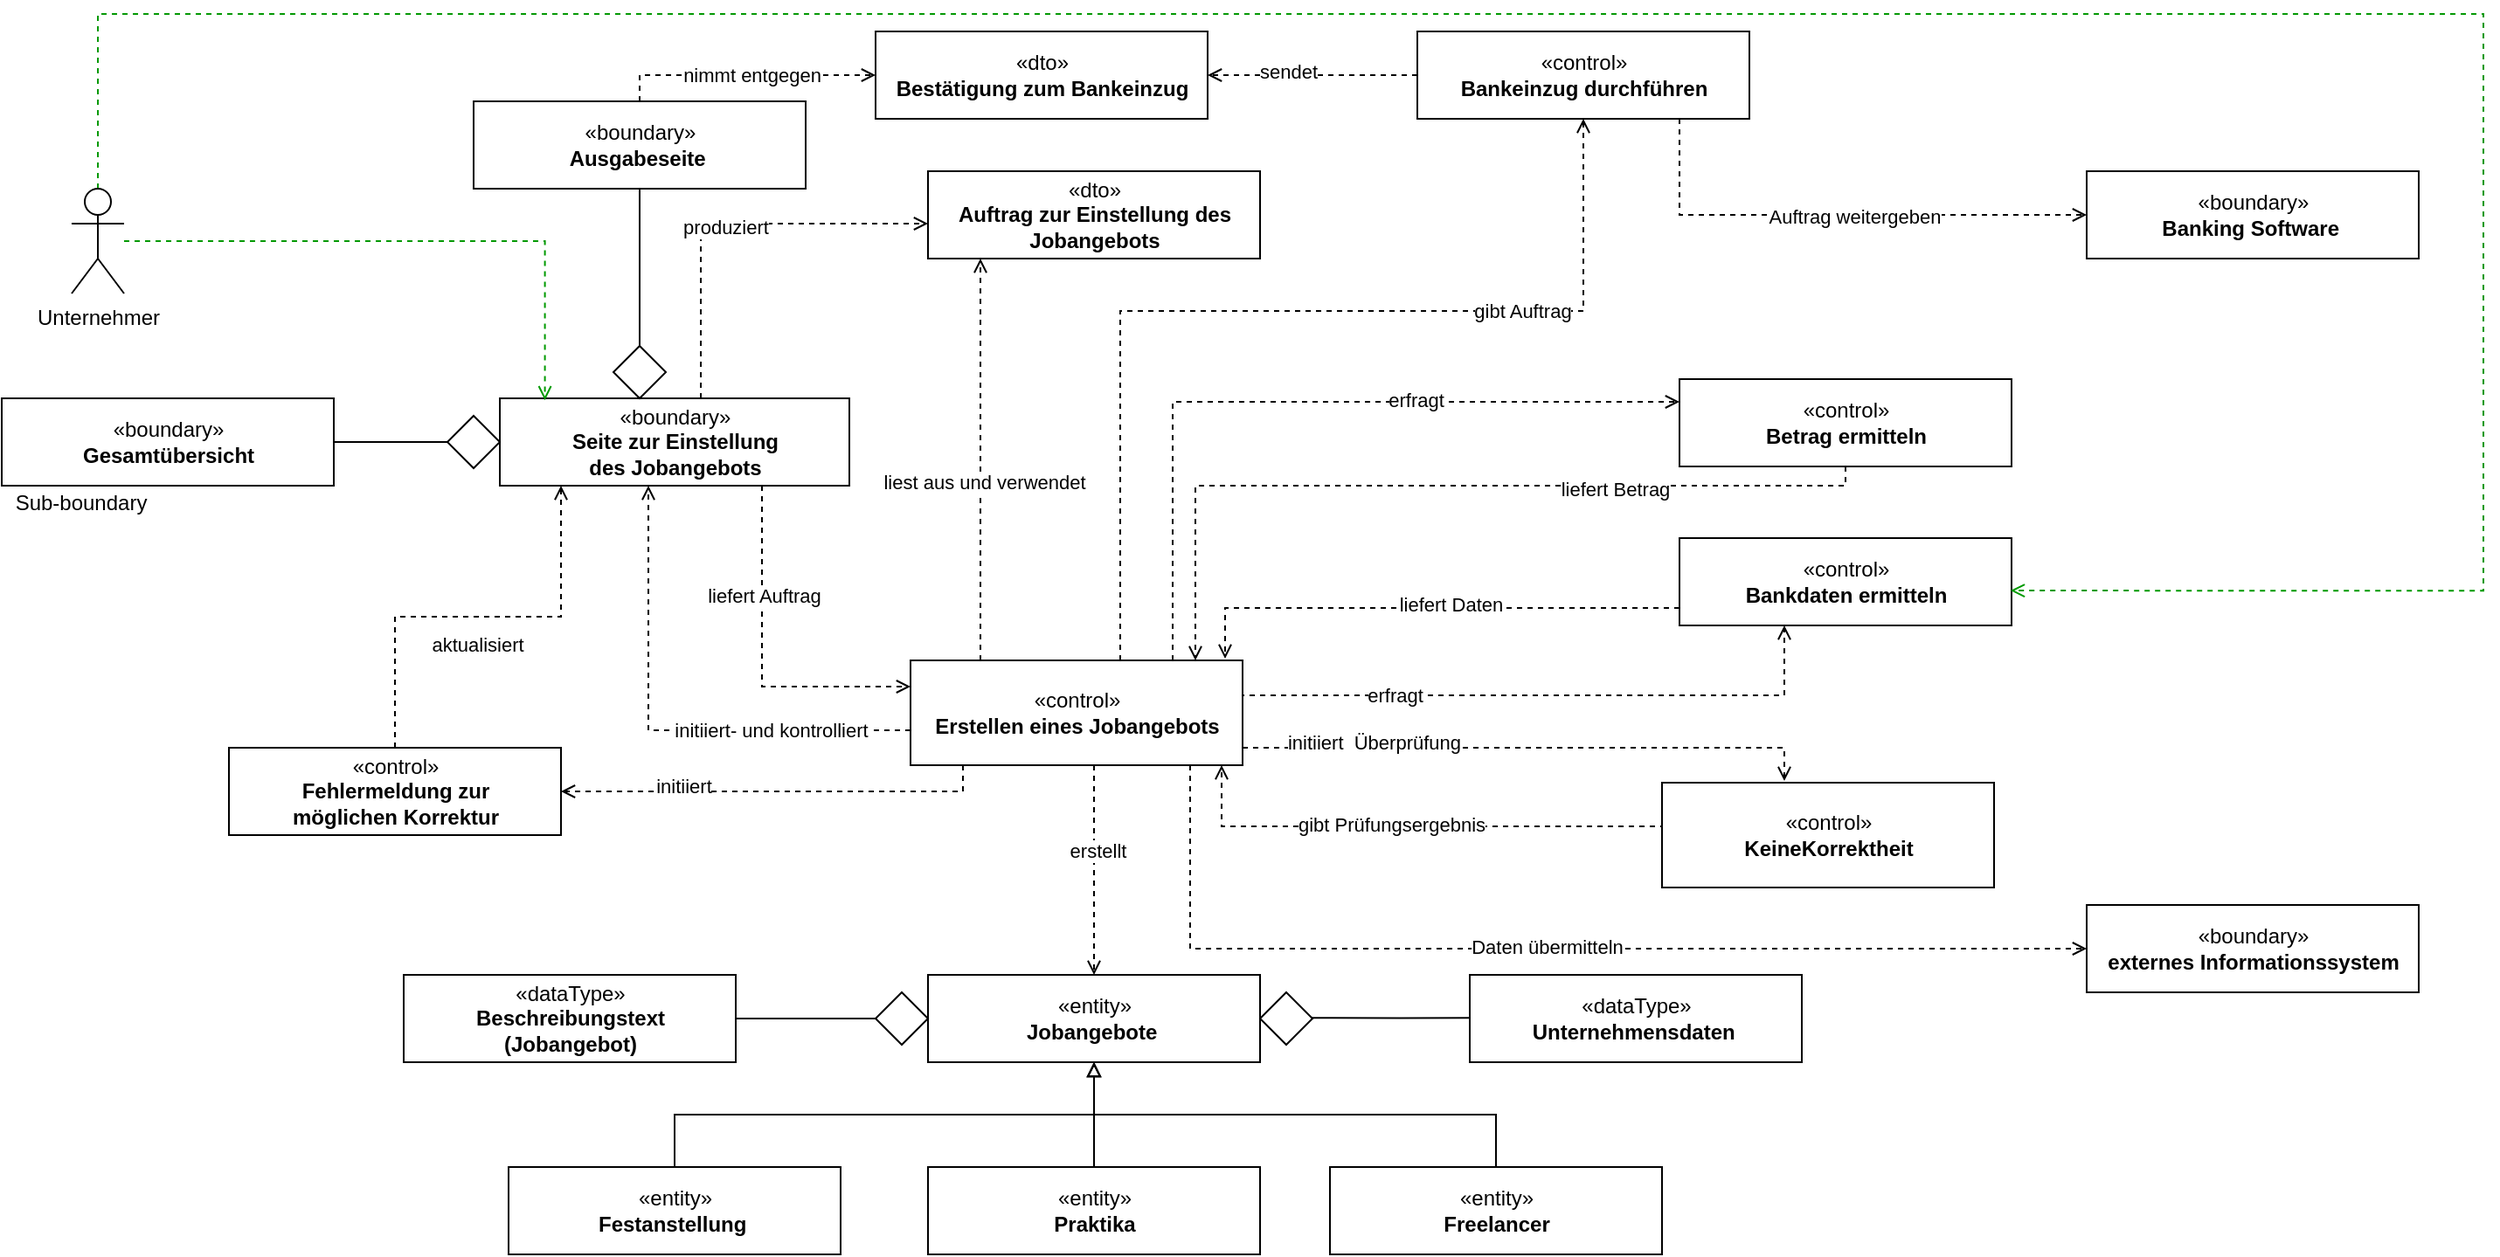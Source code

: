 <mxfile version="15.8.7" type="device"><diagram id="C5RBs43oDa-KdzZeNtuy" name="Page-1"><mxGraphModel dx="1106" dy="997" grid="1" gridSize="10" guides="1" tooltips="1" connect="1" arrows="1" fold="1" page="1" pageScale="1" pageWidth="827" pageHeight="1169" math="0" shadow="0"><root><mxCell id="WIyWlLk6GJQsqaUBKTNV-0"/><mxCell id="WIyWlLk6GJQsqaUBKTNV-1" parent="WIyWlLk6GJQsqaUBKTNV-0"/><mxCell id="qQRsHrfb0WS3mB4b4VKk-8" style="edgeStyle=orthogonalEdgeStyle;rounded=0;orthogonalLoop=1;jettySize=auto;html=1;dashed=1;endArrow=open;endFill=0;" parent="WIyWlLk6GJQsqaUBKTNV-1" source="EDtQuZKNVH_aeDKT9_uf-3" target="EDtQuZKNVH_aeDKT9_uf-21" edge="1"><mxGeometry relative="1" as="geometry"><mxPoint x="465" y="390" as="targetPoint"/><Array as="points"><mxPoint x="440" y="320"/></Array></mxGeometry></mxCell><mxCell id="qQRsHrfb0WS3mB4b4VKk-9" value="produziert" style="edgeLabel;html=1;align=center;verticalAlign=middle;resizable=0;points=[];" parent="qQRsHrfb0WS3mB4b4VKk-8" vertex="1" connectable="0"><mxGeometry x="-0.011" y="-2" relative="1" as="geometry"><mxPoint as="offset"/></mxGeometry></mxCell><mxCell id="qQRsHrfb0WS3mB4b4VKk-10" style="edgeStyle=orthogonalEdgeStyle;rounded=0;orthogonalLoop=1;jettySize=auto;html=1;entryX=0;entryY=0.25;entryDx=0;entryDy=0;dashed=1;endArrow=open;endFill=0;exitX=0.75;exitY=1;exitDx=0;exitDy=0;" parent="WIyWlLk6GJQsqaUBKTNV-1" source="EDtQuZKNVH_aeDKT9_uf-3" target="EDtQuZKNVH_aeDKT9_uf-13" edge="1"><mxGeometry relative="1" as="geometry"/></mxCell><mxCell id="qQRsHrfb0WS3mB4b4VKk-11" value="liefert Auftrag" style="edgeLabel;html=1;align=center;verticalAlign=middle;resizable=0;points=[];" parent="qQRsHrfb0WS3mB4b4VKk-10" vertex="1" connectable="0"><mxGeometry x="-0.368" y="1" relative="1" as="geometry"><mxPoint as="offset"/></mxGeometry></mxCell><mxCell id="EDtQuZKNVH_aeDKT9_uf-3" value="«boundary»&lt;br&gt;&lt;b&gt;Seite zur Einstellung &lt;br&gt;des Jobangebots&lt;/b&gt;" style="html=1;" parent="WIyWlLk6GJQsqaUBKTNV-1" vertex="1"><mxGeometry x="325" y="420" width="200" height="50" as="geometry"/></mxCell><mxCell id="qQRsHrfb0WS3mB4b4VKk-19" style="edgeStyle=orthogonalEdgeStyle;rounded=0;orthogonalLoop=1;jettySize=auto;html=1;endArrow=none;endFill=0;" parent="WIyWlLk6GJQsqaUBKTNV-1" source="EDtQuZKNVH_aeDKT9_uf-4" target="qQRsHrfb0WS3mB4b4VKk-18" edge="1"><mxGeometry relative="1" as="geometry"><mxPoint x="290" y="445" as="targetPoint"/></mxGeometry></mxCell><mxCell id="EDtQuZKNVH_aeDKT9_uf-4" value="«boundary»&lt;br&gt;&lt;b&gt;Gesamtübersicht&lt;/b&gt;" style="html=1;" parent="WIyWlLk6GJQsqaUBKTNV-1" vertex="1"><mxGeometry x="40" y="420" width="190" height="50" as="geometry"/></mxCell><mxCell id="EDtQuZKNVH_aeDKT9_uf-5" value="«boundary»&lt;br&gt;&lt;b&gt;externes Informationssystem&lt;/b&gt;" style="html=1;" parent="WIyWlLk6GJQsqaUBKTNV-1" vertex="1"><mxGeometry x="1233" y="710" width="190" height="50" as="geometry"/></mxCell><mxCell id="EDtQuZKNVH_aeDKT9_uf-6" value="«boundary»&lt;br&gt;&lt;b&gt;Banking Software&amp;nbsp;&lt;/b&gt;" style="html=1;" parent="WIyWlLk6GJQsqaUBKTNV-1" vertex="1"><mxGeometry x="1233" y="290" width="190" height="50" as="geometry"/></mxCell><mxCell id="qQRsHrfb0WS3mB4b4VKk-52" style="edgeStyle=orthogonalEdgeStyle;rounded=0;orthogonalLoop=1;jettySize=auto;html=1;endArrow=none;endFill=0;entryX=0.5;entryY=0;entryDx=0;entryDy=0;" parent="WIyWlLk6GJQsqaUBKTNV-1" source="EDtQuZKNVH_aeDKT9_uf-7" target="qQRsHrfb0WS3mB4b4VKk-54" edge="1"><mxGeometry relative="1" as="geometry"><mxPoint x="405" y="380" as="targetPoint"/></mxGeometry></mxCell><mxCell id="qQRsHrfb0WS3mB4b4VKk-58" style="edgeStyle=orthogonalEdgeStyle;rounded=0;orthogonalLoop=1;jettySize=auto;html=1;entryX=0;entryY=0.5;entryDx=0;entryDy=0;dashed=1;endArrow=open;endFill=0;exitX=0.5;exitY=0;exitDx=0;exitDy=0;" parent="WIyWlLk6GJQsqaUBKTNV-1" source="EDtQuZKNVH_aeDKT9_uf-7" target="EDtQuZKNVH_aeDKT9_uf-23" edge="1"><mxGeometry relative="1" as="geometry"><Array as="points"><mxPoint x="405" y="235"/></Array></mxGeometry></mxCell><mxCell id="qQRsHrfb0WS3mB4b4VKk-59" value="nimmt entgegen" style="edgeLabel;html=1;align=center;verticalAlign=middle;resizable=0;points=[];" parent="qQRsHrfb0WS3mB4b4VKk-58" vertex="1" connectable="0"><mxGeometry x="0.052" relative="1" as="geometry"><mxPoint as="offset"/></mxGeometry></mxCell><mxCell id="EDtQuZKNVH_aeDKT9_uf-7" value="«boundary»&lt;br&gt;&lt;b&gt;Ausgabeseite&amp;nbsp;&lt;/b&gt;" style="html=1;" parent="WIyWlLk6GJQsqaUBKTNV-1" vertex="1"><mxGeometry x="310" y="250" width="190" height="50" as="geometry"/></mxCell><mxCell id="qQRsHrfb0WS3mB4b4VKk-1" style="edgeStyle=orthogonalEdgeStyle;rounded=0;orthogonalLoop=1;jettySize=auto;html=1;endArrow=block;endFill=0;" parent="WIyWlLk6GJQsqaUBKTNV-1" source="EDtQuZKNVH_aeDKT9_uf-8" target="EDtQuZKNVH_aeDKT9_uf-10" edge="1"><mxGeometry relative="1" as="geometry"><mxPoint x="665" y="830" as="targetPoint"/><Array as="points"><mxPoint x="665" y="840"/><mxPoint x="665" y="840"/></Array></mxGeometry></mxCell><mxCell id="EDtQuZKNVH_aeDKT9_uf-8" value="«entity»&lt;br&gt;&lt;b&gt;Praktika&lt;/b&gt;" style="html=1;" parent="WIyWlLk6GJQsqaUBKTNV-1" vertex="1"><mxGeometry x="570" y="860" width="190" height="50" as="geometry"/></mxCell><mxCell id="qQRsHrfb0WS3mB4b4VKk-2" style="edgeStyle=orthogonalEdgeStyle;rounded=0;orthogonalLoop=1;jettySize=auto;html=1;endArrow=block;endFill=0;entryX=0.5;entryY=1;entryDx=0;entryDy=0;" parent="WIyWlLk6GJQsqaUBKTNV-1" source="EDtQuZKNVH_aeDKT9_uf-9" target="EDtQuZKNVH_aeDKT9_uf-10" edge="1"><mxGeometry relative="1" as="geometry"><mxPoint x="670" y="800" as="targetPoint"/><Array as="points"><mxPoint x="895" y="830"/><mxPoint x="665" y="830"/></Array></mxGeometry></mxCell><mxCell id="EDtQuZKNVH_aeDKT9_uf-9" value="«entity»&lt;br&gt;&lt;b&gt;Freelancer&lt;/b&gt;" style="html=1;" parent="WIyWlLk6GJQsqaUBKTNV-1" vertex="1"><mxGeometry x="800" y="860" width="190" height="50" as="geometry"/></mxCell><mxCell id="EDtQuZKNVH_aeDKT9_uf-10" value="«entity»&lt;br&gt;&lt;b&gt;Jobangebote&amp;nbsp;&lt;/b&gt;" style="html=1;" parent="WIyWlLk6GJQsqaUBKTNV-1" vertex="1"><mxGeometry x="570" y="750" width="190" height="50" as="geometry"/></mxCell><mxCell id="qQRsHrfb0WS3mB4b4VKk-0" style="edgeStyle=orthogonalEdgeStyle;rounded=0;orthogonalLoop=1;jettySize=auto;html=1;endArrow=block;endFill=0;entryX=0.5;entryY=1;entryDx=0;entryDy=0;" parent="WIyWlLk6GJQsqaUBKTNV-1" source="EDtQuZKNVH_aeDKT9_uf-11" target="EDtQuZKNVH_aeDKT9_uf-10" edge="1"><mxGeometry relative="1" as="geometry"><Array as="points"><mxPoint x="425" y="830"/><mxPoint x="665" y="830"/></Array></mxGeometry></mxCell><mxCell id="EDtQuZKNVH_aeDKT9_uf-11" value="«entity»&lt;br&gt;&lt;b&gt;Festanstellung&amp;nbsp;&lt;/b&gt;" style="html=1;" parent="WIyWlLk6GJQsqaUBKTNV-1" vertex="1"><mxGeometry x="330" y="860" width="190" height="50" as="geometry"/></mxCell><mxCell id="EDtQuZKNVH_aeDKT9_uf-12" value="«dataType»&lt;br&gt;&lt;b&gt;Unternehmensdaten&amp;nbsp;&lt;/b&gt;" style="html=1;" parent="WIyWlLk6GJQsqaUBKTNV-1" vertex="1"><mxGeometry x="880" y="750" width="190" height="50" as="geometry"/></mxCell><mxCell id="qQRsHrfb0WS3mB4b4VKk-3" style="edgeStyle=orthogonalEdgeStyle;rounded=0;orthogonalLoop=1;jettySize=auto;html=1;endArrow=open;endFill=0;dashed=1;" parent="WIyWlLk6GJQsqaUBKTNV-1" source="EDtQuZKNVH_aeDKT9_uf-13" target="EDtQuZKNVH_aeDKT9_uf-10" edge="1"><mxGeometry relative="1" as="geometry"><Array as="points"><mxPoint x="665" y="650"/><mxPoint x="665" y="650"/></Array></mxGeometry></mxCell><mxCell id="qQRsHrfb0WS3mB4b4VKk-20" value="erstellt" style="edgeLabel;html=1;align=center;verticalAlign=middle;resizable=0;points=[];" parent="qQRsHrfb0WS3mB4b4VKk-3" vertex="1" connectable="0"><mxGeometry x="-0.18" y="2" relative="1" as="geometry"><mxPoint as="offset"/></mxGeometry></mxCell><mxCell id="qQRsHrfb0WS3mB4b4VKk-4" style="edgeStyle=orthogonalEdgeStyle;rounded=0;orthogonalLoop=1;jettySize=auto;html=1;dashed=1;endArrow=open;endFill=0;" parent="WIyWlLk6GJQsqaUBKTNV-1" source="EDtQuZKNVH_aeDKT9_uf-13" target="EDtQuZKNVH_aeDKT9_uf-21" edge="1"><mxGeometry relative="1" as="geometry"><mxPoint x="1030" y="550" as="targetPoint"/><Array as="points"><mxPoint x="600" y="390"/><mxPoint x="600" y="390"/></Array></mxGeometry></mxCell><mxCell id="qQRsHrfb0WS3mB4b4VKk-5" value="liest aus und verwendet" style="edgeLabel;html=1;align=center;verticalAlign=middle;resizable=0;points=[];" parent="qQRsHrfb0WS3mB4b4VKk-4" vertex="1" connectable="0"><mxGeometry x="-0.109" y="-2" relative="1" as="geometry"><mxPoint as="offset"/></mxGeometry></mxCell><mxCell id="qQRsHrfb0WS3mB4b4VKk-6" style="edgeStyle=orthogonalEdgeStyle;rounded=0;orthogonalLoop=1;jettySize=auto;html=1;dashed=1;endArrow=open;endFill=0;" parent="WIyWlLk6GJQsqaUBKTNV-1" source="EDtQuZKNVH_aeDKT9_uf-13" target="EDtQuZKNVH_aeDKT9_uf-3" edge="1"><mxGeometry relative="1" as="geometry"><mxPoint x="420" y="470" as="targetPoint"/><Array as="points"><mxPoint x="410" y="610"/></Array></mxGeometry></mxCell><mxCell id="qQRsHrfb0WS3mB4b4VKk-7" value="initiiert- und kontrolliert" style="edgeLabel;html=1;align=center;verticalAlign=middle;resizable=0;points=[];" parent="qQRsHrfb0WS3mB4b4VKk-6" vertex="1" connectable="0"><mxGeometry x="0.318" y="2" relative="1" as="geometry"><mxPoint x="72" y="41" as="offset"/></mxGeometry></mxCell><mxCell id="qQRsHrfb0WS3mB4b4VKk-32" style="edgeStyle=orthogonalEdgeStyle;rounded=0;orthogonalLoop=1;jettySize=auto;html=1;entryX=0;entryY=0.5;entryDx=0;entryDy=0;dashed=1;endArrow=open;endFill=0;" parent="WIyWlLk6GJQsqaUBKTNV-1" source="EDtQuZKNVH_aeDKT9_uf-13" target="EDtQuZKNVH_aeDKT9_uf-5" edge="1"><mxGeometry relative="1" as="geometry"><Array as="points"><mxPoint x="720" y="735"/></Array></mxGeometry></mxCell><mxCell id="qQRsHrfb0WS3mB4b4VKk-33" value="Daten übermitteln" style="edgeLabel;html=1;align=center;verticalAlign=middle;resizable=0;points=[];" parent="qQRsHrfb0WS3mB4b4VKk-32" vertex="1" connectable="0"><mxGeometry x="-0.002" y="1" relative="1" as="geometry"><mxPoint as="offset"/></mxGeometry></mxCell><mxCell id="qQRsHrfb0WS3mB4b4VKk-34" style="edgeStyle=orthogonalEdgeStyle;rounded=0;orthogonalLoop=1;jettySize=auto;html=1;entryX=1;entryY=0.5;entryDx=0;entryDy=0;dashed=1;endArrow=open;endFill=0;" parent="WIyWlLk6GJQsqaUBKTNV-1" source="EDtQuZKNVH_aeDKT9_uf-13" target="EDtQuZKNVH_aeDKT9_uf-18" edge="1"><mxGeometry relative="1" as="geometry"><Array as="points"><mxPoint x="590" y="645"/></Array></mxGeometry></mxCell><mxCell id="qQRsHrfb0WS3mB4b4VKk-35" value="initiiert" style="edgeLabel;html=1;align=center;verticalAlign=middle;resizable=0;points=[];" parent="qQRsHrfb0WS3mB4b4VKk-34" vertex="1" connectable="0"><mxGeometry x="0.428" y="-3" relative="1" as="geometry"><mxPoint as="offset"/></mxGeometry></mxCell><mxCell id="qQRsHrfb0WS3mB4b4VKk-41" style="edgeStyle=orthogonalEdgeStyle;rounded=0;orthogonalLoop=1;jettySize=auto;html=1;exitX=1;exitY=0;exitDx=0;exitDy=0;dashed=1;endArrow=open;endFill=0;" parent="WIyWlLk6GJQsqaUBKTNV-1" source="EDtQuZKNVH_aeDKT9_uf-13" target="EDtQuZKNVH_aeDKT9_uf-14" edge="1"><mxGeometry relative="1" as="geometry"><Array as="points"><mxPoint x="750" y="590"/><mxPoint x="1060" y="590"/></Array></mxGeometry></mxCell><mxCell id="qQRsHrfb0WS3mB4b4VKk-42" value="erfragt" style="edgeLabel;html=1;align=center;verticalAlign=middle;resizable=0;points=[];" parent="qQRsHrfb0WS3mB4b4VKk-41" vertex="1" connectable="0"><mxGeometry x="-0.218" y="-2" relative="1" as="geometry"><mxPoint x="-38" y="-2" as="offset"/></mxGeometry></mxCell><mxCell id="qQRsHrfb0WS3mB4b4VKk-45" style="edgeStyle=orthogonalEdgeStyle;rounded=0;orthogonalLoop=1;jettySize=auto;html=1;entryX=0;entryY=0.25;entryDx=0;entryDy=0;dashed=1;endArrow=open;endFill=0;" parent="WIyWlLk6GJQsqaUBKTNV-1" source="EDtQuZKNVH_aeDKT9_uf-13" target="qQRsHrfb0WS3mB4b4VKk-43" edge="1"><mxGeometry relative="1" as="geometry"><Array as="points"><mxPoint x="710" y="422"/><mxPoint x="1000" y="422"/></Array></mxGeometry></mxCell><mxCell id="qQRsHrfb0WS3mB4b4VKk-47" value="erfragt" style="edgeLabel;html=1;align=center;verticalAlign=middle;resizable=0;points=[];" parent="qQRsHrfb0WS3mB4b4VKk-45" vertex="1" connectable="0"><mxGeometry x="0.31" y="1" relative="1" as="geometry"><mxPoint as="offset"/></mxGeometry></mxCell><mxCell id="qQRsHrfb0WS3mB4b4VKk-50" style="edgeStyle=orthogonalEdgeStyle;rounded=0;orthogonalLoop=1;jettySize=auto;html=1;endArrow=open;endFill=0;dashed=1;entryX=0.5;entryY=1;entryDx=0;entryDy=0;" parent="WIyWlLk6GJQsqaUBKTNV-1" source="EDtQuZKNVH_aeDKT9_uf-13" target="EDtQuZKNVH_aeDKT9_uf-16" edge="1"><mxGeometry relative="1" as="geometry"><mxPoint x="800" y="370" as="targetPoint"/><Array as="points"><mxPoint x="680" y="370"/><mxPoint x="945" y="370"/></Array></mxGeometry></mxCell><mxCell id="qQRsHrfb0WS3mB4b4VKk-51" value="gibt Auftrag" style="edgeLabel;html=1;align=center;verticalAlign=middle;resizable=0;points=[];" parent="qQRsHrfb0WS3mB4b4VKk-50" vertex="1" connectable="0"><mxGeometry x="0.618" y="2" relative="1" as="geometry"><mxPoint x="-33" as="offset"/></mxGeometry></mxCell><mxCell id="EDtQuZKNVH_aeDKT9_uf-13" value="«control»&lt;br&gt;&lt;b&gt;Erstellen eines Jobangebots&lt;/b&gt;" style="html=1;" parent="WIyWlLk6GJQsqaUBKTNV-1" vertex="1"><mxGeometry x="560" y="570" width="190" height="60" as="geometry"/></mxCell><mxCell id="qQRsHrfb0WS3mB4b4VKk-39" style="edgeStyle=orthogonalEdgeStyle;rounded=0;orthogonalLoop=1;jettySize=auto;html=1;dashed=1;endArrow=open;endFill=0;" parent="WIyWlLk6GJQsqaUBKTNV-1" source="EDtQuZKNVH_aeDKT9_uf-14" edge="1"><mxGeometry relative="1" as="geometry"><mxPoint x="740" y="569" as="targetPoint"/><Array as="points"><mxPoint x="740" y="540"/></Array></mxGeometry></mxCell><mxCell id="qQRsHrfb0WS3mB4b4VKk-40" value="liefert Daten" style="edgeLabel;html=1;align=center;verticalAlign=middle;resizable=0;points=[];" parent="qQRsHrfb0WS3mB4b4VKk-39" vertex="1" connectable="0"><mxGeometry x="-0.093" y="-2" relative="1" as="geometry"><mxPoint as="offset"/></mxGeometry></mxCell><mxCell id="EDtQuZKNVH_aeDKT9_uf-14" value="«control»&lt;br&gt;&lt;b&gt;Bankdaten ermitteln&lt;/b&gt;" style="html=1;" parent="WIyWlLk6GJQsqaUBKTNV-1" vertex="1"><mxGeometry x="1000" y="500" width="190" height="50" as="geometry"/></mxCell><mxCell id="qQRsHrfb0WS3mB4b4VKk-56" style="edgeStyle=orthogonalEdgeStyle;rounded=0;orthogonalLoop=1;jettySize=auto;html=1;entryX=1;entryY=0.5;entryDx=0;entryDy=0;endArrow=open;endFill=0;dashed=1;" parent="WIyWlLk6GJQsqaUBKTNV-1" source="EDtQuZKNVH_aeDKT9_uf-16" target="EDtQuZKNVH_aeDKT9_uf-23" edge="1"><mxGeometry relative="1" as="geometry"><Array as="points"><mxPoint x="945" y="235"/></Array></mxGeometry></mxCell><mxCell id="qQRsHrfb0WS3mB4b4VKk-60" value="sendet" style="edgeLabel;html=1;align=center;verticalAlign=middle;resizable=0;points=[];" parent="qQRsHrfb0WS3mB4b4VKk-56" vertex="1" connectable="0"><mxGeometry x="0.245" y="-2" relative="1" as="geometry"><mxPoint as="offset"/></mxGeometry></mxCell><mxCell id="qQRsHrfb0WS3mB4b4VKk-65" style="edgeStyle=orthogonalEdgeStyle;rounded=0;orthogonalLoop=1;jettySize=auto;html=1;entryX=0;entryY=0.5;entryDx=0;entryDy=0;endArrow=open;endFill=0;dashed=1;" parent="WIyWlLk6GJQsqaUBKTNV-1" source="EDtQuZKNVH_aeDKT9_uf-16" target="EDtQuZKNVH_aeDKT9_uf-6" edge="1"><mxGeometry relative="1" as="geometry"><Array as="points"><mxPoint x="1000" y="315"/></Array></mxGeometry></mxCell><mxCell id="qQRsHrfb0WS3mB4b4VKk-66" value="Auftrag weitergeben" style="edgeLabel;html=1;align=center;verticalAlign=middle;resizable=0;points=[];" parent="qQRsHrfb0WS3mB4b4VKk-65" vertex="1" connectable="0"><mxGeometry x="0.075" y="-1" relative="1" as="geometry"><mxPoint as="offset"/></mxGeometry></mxCell><mxCell id="EDtQuZKNVH_aeDKT9_uf-16" value="«control»&lt;br&gt;&lt;b&gt;Bankeinzug durchführen&lt;/b&gt;" style="html=1;" parent="WIyWlLk6GJQsqaUBKTNV-1" vertex="1"><mxGeometry x="850" y="210" width="190" height="50" as="geometry"/></mxCell><mxCell id="qQRsHrfb0WS3mB4b4VKk-23" style="edgeStyle=orthogonalEdgeStyle;rounded=0;orthogonalLoop=1;jettySize=auto;html=1;dashed=1;endArrow=open;endFill=0;exitX=0;exitY=0.75;exitDx=0;exitDy=0;" parent="WIyWlLk6GJQsqaUBKTNV-1" source="EDtQuZKNVH_aeDKT9_uf-17" target="EDtQuZKNVH_aeDKT9_uf-13" edge="1"><mxGeometry relative="1" as="geometry"><mxPoint x="738" y="622" as="targetPoint"/><Array as="points"><mxPoint x="738" y="665"/></Array></mxGeometry></mxCell><mxCell id="qQRsHrfb0WS3mB4b4VKk-29" value="gibt Prüfungsergebnis" style="edgeLabel;html=1;align=center;verticalAlign=middle;resizable=0;points=[];" parent="qQRsHrfb0WS3mB4b4VKk-23" vertex="1" connectable="0"><mxGeometry x="0.142" y="-1" relative="1" as="geometry"><mxPoint as="offset"/></mxGeometry></mxCell><mxCell id="EDtQuZKNVH_aeDKT9_uf-17" value="«control»&lt;br&gt;&lt;b&gt;KeineKorrektheit&lt;/b&gt;" style="html=1;" parent="WIyWlLk6GJQsqaUBKTNV-1" vertex="1"><mxGeometry x="990" y="640" width="190" height="60" as="geometry"/></mxCell><mxCell id="qQRsHrfb0WS3mB4b4VKk-36" style="edgeStyle=orthogonalEdgeStyle;rounded=0;orthogonalLoop=1;jettySize=auto;html=1;entryX=0.175;entryY=1;entryDx=0;entryDy=0;entryPerimeter=0;dashed=1;endArrow=open;endFill=0;" parent="WIyWlLk6GJQsqaUBKTNV-1" source="EDtQuZKNVH_aeDKT9_uf-18" target="EDtQuZKNVH_aeDKT9_uf-3" edge="1"><mxGeometry relative="1" as="geometry"/></mxCell><mxCell id="qQRsHrfb0WS3mB4b4VKk-37" value="aktualisiert" style="edgeLabel;html=1;align=center;verticalAlign=middle;resizable=0;points=[];" parent="qQRsHrfb0WS3mB4b4VKk-36" vertex="1" connectable="0"><mxGeometry x="0.133" y="3" relative="1" as="geometry"><mxPoint x="-17" y="19" as="offset"/></mxGeometry></mxCell><mxCell id="EDtQuZKNVH_aeDKT9_uf-18" value="«control»&lt;br&gt;&lt;b&gt;Fehlermeldung zur &lt;br&gt;möglichen Korrektur&lt;/b&gt;" style="html=1;" parent="WIyWlLk6GJQsqaUBKTNV-1" vertex="1"><mxGeometry x="170" y="620" width="190" height="50" as="geometry"/></mxCell><mxCell id="qQRsHrfb0WS3mB4b4VKk-24" style="edgeStyle=orthogonalEdgeStyle;rounded=0;orthogonalLoop=1;jettySize=auto;html=1;dashed=1;endArrow=open;endFill=0;" parent="WIyWlLk6GJQsqaUBKTNV-1" edge="1"><mxGeometry relative="1" as="geometry"><mxPoint x="750" y="620" as="sourcePoint"/><mxPoint x="1060" y="639" as="targetPoint"/><Array as="points"><mxPoint x="1060" y="620"/></Array></mxGeometry></mxCell><mxCell id="qQRsHrfb0WS3mB4b4VKk-27" value="initiiert&amp;nbsp; Überprüfung" style="edgeLabel;html=1;align=center;verticalAlign=middle;resizable=0;points=[];" parent="qQRsHrfb0WS3mB4b4VKk-24" vertex="1" connectable="0"><mxGeometry x="0.158" y="3" relative="1" as="geometry"><mxPoint x="-116" as="offset"/></mxGeometry></mxCell><mxCell id="EDtQuZKNVH_aeDKT9_uf-21" value="«dto»&lt;br&gt;&lt;b&gt;Auftrag zur Einstellung des &lt;br&gt;Jobangebots&lt;/b&gt;" style="html=1;" parent="WIyWlLk6GJQsqaUBKTNV-1" vertex="1"><mxGeometry x="570" y="290" width="190" height="50" as="geometry"/></mxCell><mxCell id="EDtQuZKNVH_aeDKT9_uf-23" value="«dto»&lt;br&gt;&lt;b&gt;Bestätigung zum Bankeinzug&lt;br&gt;&lt;/b&gt;" style="html=1;" parent="WIyWlLk6GJQsqaUBKTNV-1" vertex="1"><mxGeometry x="540" y="210" width="190" height="50" as="geometry"/></mxCell><mxCell id="qQRsHrfb0WS3mB4b4VKk-61" style="edgeStyle=orthogonalEdgeStyle;rounded=0;orthogonalLoop=1;jettySize=auto;html=1;entryX=0;entryY=0.5;entryDx=0;entryDy=0;endArrow=none;endFill=0;" parent="WIyWlLk6GJQsqaUBKTNV-1" source="EDtQuZKNVH_aeDKT9_uf-24" target="EDtQuZKNVH_aeDKT9_uf-10" edge="1"><mxGeometry relative="1" as="geometry"/></mxCell><mxCell id="EDtQuZKNVH_aeDKT9_uf-24" value="«dataType»&lt;br&gt;&lt;b&gt;Beschreibungstext &lt;br&gt;(Jobangebot)&lt;br&gt;&lt;/b&gt;" style="html=1;" parent="WIyWlLk6GJQsqaUBKTNV-1" vertex="1"><mxGeometry x="270" y="750" width="190" height="50" as="geometry"/></mxCell><mxCell id="qQRsHrfb0WS3mB4b4VKk-18" value="" style="rhombus;" parent="WIyWlLk6GJQsqaUBKTNV-1" vertex="1"><mxGeometry x="295" y="430" width="30" height="30" as="geometry"/></mxCell><mxCell id="qQRsHrfb0WS3mB4b4VKk-21" value="Sub-boundary" style="text;html=1;align=center;verticalAlign=middle;resizable=0;points=[];autosize=1;strokeColor=none;fillColor=none;" parent="WIyWlLk6GJQsqaUBKTNV-1" vertex="1"><mxGeometry x="40" y="470" width="90" height="20" as="geometry"/></mxCell><mxCell id="qQRsHrfb0WS3mB4b4VKk-44" style="edgeStyle=orthogonalEdgeStyle;rounded=0;orthogonalLoop=1;jettySize=auto;html=1;dashed=1;endArrow=open;endFill=0;" parent="WIyWlLk6GJQsqaUBKTNV-1" source="qQRsHrfb0WS3mB4b4VKk-43" target="EDtQuZKNVH_aeDKT9_uf-13" edge="1"><mxGeometry relative="1" as="geometry"><Array as="points"><mxPoint x="1095" y="470"/><mxPoint x="723" y="470"/></Array></mxGeometry></mxCell><mxCell id="qQRsHrfb0WS3mB4b4VKk-46" value="liefert Betrag" style="edgeLabel;html=1;align=center;verticalAlign=middle;resizable=0;points=[];" parent="qQRsHrfb0WS3mB4b4VKk-44" vertex="1" connectable="0"><mxGeometry x="-0.405" y="2" relative="1" as="geometry"><mxPoint as="offset"/></mxGeometry></mxCell><mxCell id="qQRsHrfb0WS3mB4b4VKk-43" value="«control»&lt;br&gt;&lt;b&gt;Betrag ermitteln&lt;/b&gt;" style="html=1;" parent="WIyWlLk6GJQsqaUBKTNV-1" vertex="1"><mxGeometry x="1000" y="409" width="190" height="50" as="geometry"/></mxCell><mxCell id="qQRsHrfb0WS3mB4b4VKk-54" value="" style="rhombus;" parent="WIyWlLk6GJQsqaUBKTNV-1" vertex="1"><mxGeometry x="390" y="390" width="30" height="30" as="geometry"/></mxCell><mxCell id="qQRsHrfb0WS3mB4b4VKk-62" value="" style="rhombus;" parent="WIyWlLk6GJQsqaUBKTNV-1" vertex="1"><mxGeometry x="540" y="760" width="30" height="30" as="geometry"/></mxCell><mxCell id="qQRsHrfb0WS3mB4b4VKk-63" style="edgeStyle=orthogonalEdgeStyle;rounded=0;orthogonalLoop=1;jettySize=auto;html=1;entryX=0;entryY=0.5;entryDx=0;entryDy=0;endArrow=none;endFill=0;" parent="WIyWlLk6GJQsqaUBKTNV-1" edge="1"><mxGeometry relative="1" as="geometry"><mxPoint x="770" y="774.66" as="sourcePoint"/><mxPoint x="880" y="774.66" as="targetPoint"/><Array as="points"><mxPoint x="840" y="774.66"/><mxPoint x="840" y="774.66"/></Array></mxGeometry></mxCell><mxCell id="qQRsHrfb0WS3mB4b4VKk-64" value="" style="rhombus;" parent="WIyWlLk6GJQsqaUBKTNV-1" vertex="1"><mxGeometry x="760" y="760" width="30" height="30" as="geometry"/></mxCell><mxCell id="qQRsHrfb0WS3mB4b4VKk-68" value="" style="edgeStyle=orthogonalEdgeStyle;rounded=0;orthogonalLoop=1;jettySize=auto;html=1;dashed=1;endArrow=open;endFill=0;entryX=0.129;entryY=0.022;entryDx=0;entryDy=0;entryPerimeter=0;fillColor=#d5e8d4;strokeColor=#009900;" parent="WIyWlLk6GJQsqaUBKTNV-1" source="qQRsHrfb0WS3mB4b4VKk-67" target="EDtQuZKNVH_aeDKT9_uf-3" edge="1"><mxGeometry relative="1" as="geometry"><Array as="points"><mxPoint x="351" y="330"/></Array></mxGeometry></mxCell><mxCell id="qQRsHrfb0WS3mB4b4VKk-69" style="edgeStyle=orthogonalEdgeStyle;rounded=0;orthogonalLoop=1;jettySize=auto;html=1;entryX=0.997;entryY=0.601;entryDx=0;entryDy=0;entryPerimeter=0;dashed=1;endArrow=open;endFill=0;fillColor=#d5e8d4;strokeColor=#009900;" parent="WIyWlLk6GJQsqaUBKTNV-1" source="qQRsHrfb0WS3mB4b4VKk-67" target="EDtQuZKNVH_aeDKT9_uf-14" edge="1"><mxGeometry relative="1" as="geometry"><Array as="points"><mxPoint x="95" y="200"/><mxPoint x="1460" y="200"/><mxPoint x="1460" y="530"/></Array></mxGeometry></mxCell><mxCell id="qQRsHrfb0WS3mB4b4VKk-67" value="Unternehmer" style="shape=umlActor;verticalLabelPosition=bottom;verticalAlign=top;html=1;" parent="WIyWlLk6GJQsqaUBKTNV-1" vertex="1"><mxGeometry x="80" y="300" width="30" height="60" as="geometry"/></mxCell></root></mxGraphModel></diagram></mxfile>